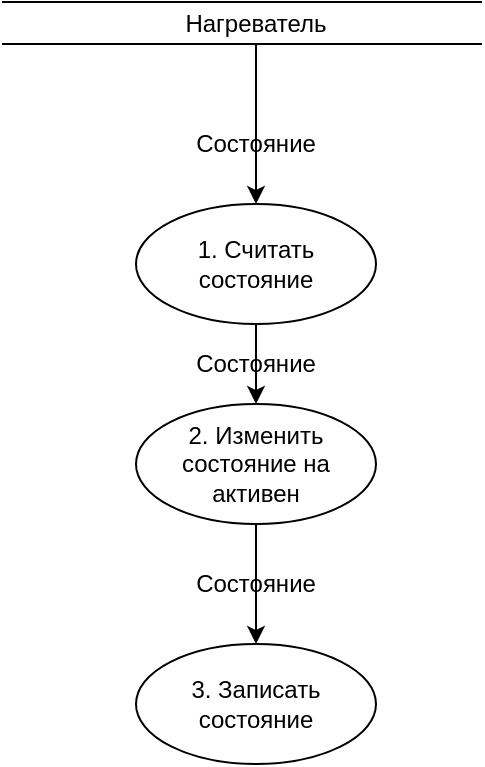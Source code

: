 <mxfile version="10.7.4" type="google"><diagram id="28CdQziZj3jxNa7jQJ_B" name="Page-1"><mxGraphModel dx="1211" dy="935" grid="1" gridSize="10" guides="1" tooltips="1" connect="1" arrows="1" fold="1" page="1" pageScale="1" pageWidth="827" pageHeight="1169" math="0" shadow="0"><root><mxCell id="0"/><mxCell id="1" parent="0"/><mxCell id="KtZvUQ0IQSB4_AwffPLR-1" value="" style="shape=link;html=1;width=21;" parent="1" edge="1"><mxGeometry width="50" height="50" relative="1" as="geometry"><mxPoint x="293" y="89.5" as="sourcePoint"/><mxPoint x="533" y="89.5" as="targetPoint"/></mxGeometry></mxCell><mxCell id="KtZvUQ0IQSB4_AwffPLR-2" style="edgeStyle=orthogonalEdgeStyle;rounded=0;orthogonalLoop=1;jettySize=auto;html=1;exitX=0.5;exitY=1;exitDx=0;exitDy=0;entryX=0.5;entryY=0;entryDx=0;entryDy=0;" parent="1" source="KtZvUQ0IQSB4_AwffPLR-4" target="KtZvUQ0IQSB4_AwffPLR-6" edge="1"><mxGeometry relative="1" as="geometry"><mxPoint x="420" y="130" as="targetPoint"/></mxGeometry></mxCell><mxCell id="KtZvUQ0IQSB4_AwffPLR-4" value="Нагреватель" style="text;html=1;strokeColor=none;fillColor=none;align=center;verticalAlign=middle;whiteSpace=wrap;rounded=0;" parent="1" vertex="1"><mxGeometry x="320" y="80" width="200" height="20" as="geometry"/></mxCell><mxCell id="KtZvUQ0IQSB4_AwffPLR-5" style="edgeStyle=orthogonalEdgeStyle;rounded=0;orthogonalLoop=1;jettySize=auto;html=1;exitX=0.5;exitY=1;exitDx=0;exitDy=0;" parent="1" source="KtZvUQ0IQSB4_AwffPLR-6" edge="1"><mxGeometry relative="1" as="geometry"><mxPoint x="420" y="280" as="targetPoint"/></mxGeometry></mxCell><mxCell id="KtZvUQ0IQSB4_AwffPLR-6" value="1. Считать состояние" style="ellipse;whiteSpace=wrap;html=1;" parent="1" vertex="1"><mxGeometry x="360" y="180" width="120" height="60" as="geometry"/></mxCell><mxCell id="KtZvUQ0IQSB4_AwffPLR-7" value="2. Изменить состояние на активен" style="ellipse;whiteSpace=wrap;html=1;" parent="1" vertex="1"><mxGeometry x="360" y="280" width="120" height="60" as="geometry"/></mxCell><mxCell id="KtZvUQ0IQSB4_AwffPLR-10" value="" style="endArrow=classic;html=1;exitX=0.5;exitY=1;exitDx=0;exitDy=0;entryX=0.5;entryY=0;entryDx=0;entryDy=0;" parent="1" source="KtZvUQ0IQSB4_AwffPLR-7" target="KtZvUQ0IQSB4_AwffPLR-12" edge="1"><mxGeometry width="50" height="50" relative="1" as="geometry"><mxPoint x="420" y="420" as="sourcePoint"/><mxPoint x="420" y="400" as="targetPoint"/></mxGeometry></mxCell><mxCell id="KtZvUQ0IQSB4_AwffPLR-12" value="3. Записать состояние" style="ellipse;whiteSpace=wrap;html=1;" parent="1" vertex="1"><mxGeometry x="360" y="400" width="120" height="60" as="geometry"/></mxCell><mxCell id="8ru9KFNpoyG_UOVXVSWJ-1" value="Состояние" style="text;html=1;strokeColor=none;fillColor=none;align=center;verticalAlign=middle;whiteSpace=wrap;rounded=0;" vertex="1" parent="1"><mxGeometry x="400" y="140" width="40" height="20" as="geometry"/></mxCell><mxCell id="8ru9KFNpoyG_UOVXVSWJ-2" value="Состояние" style="text;html=1;strokeColor=none;fillColor=none;align=center;verticalAlign=middle;whiteSpace=wrap;rounded=0;" vertex="1" parent="1"><mxGeometry x="400" y="250" width="40" height="20" as="geometry"/></mxCell><mxCell id="8ru9KFNpoyG_UOVXVSWJ-3" value="Состояние" style="text;html=1;strokeColor=none;fillColor=none;align=center;verticalAlign=middle;whiteSpace=wrap;rounded=0;" vertex="1" parent="1"><mxGeometry x="400" y="360" width="40" height="20" as="geometry"/></mxCell></root></mxGraphModel></diagram></mxfile>